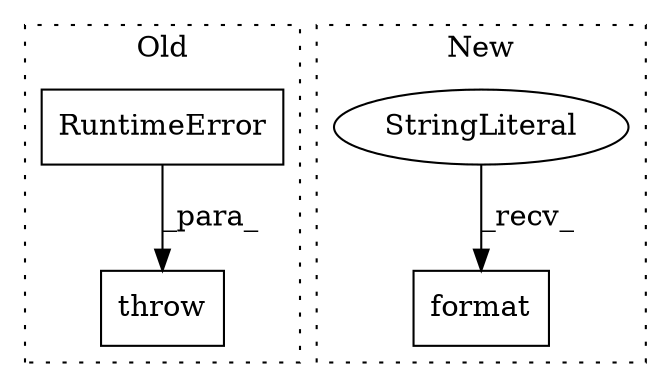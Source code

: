 digraph G {
subgraph cluster0 {
1 [label="RuntimeError" a="32" s="4059,4117" l="13,1" shape="box"];
4 [label="throw" a="53" s="4053" l="6" shape="box"];
label = "Old";
style="dotted";
}
subgraph cluster1 {
2 [label="format" a="32" s="4190,4326" l="7,1" shape="box"];
3 [label="StringLiteral" a="45" s="4134" l="55" shape="ellipse"];
label = "New";
style="dotted";
}
1 -> 4 [label="_para_"];
3 -> 2 [label="_recv_"];
}